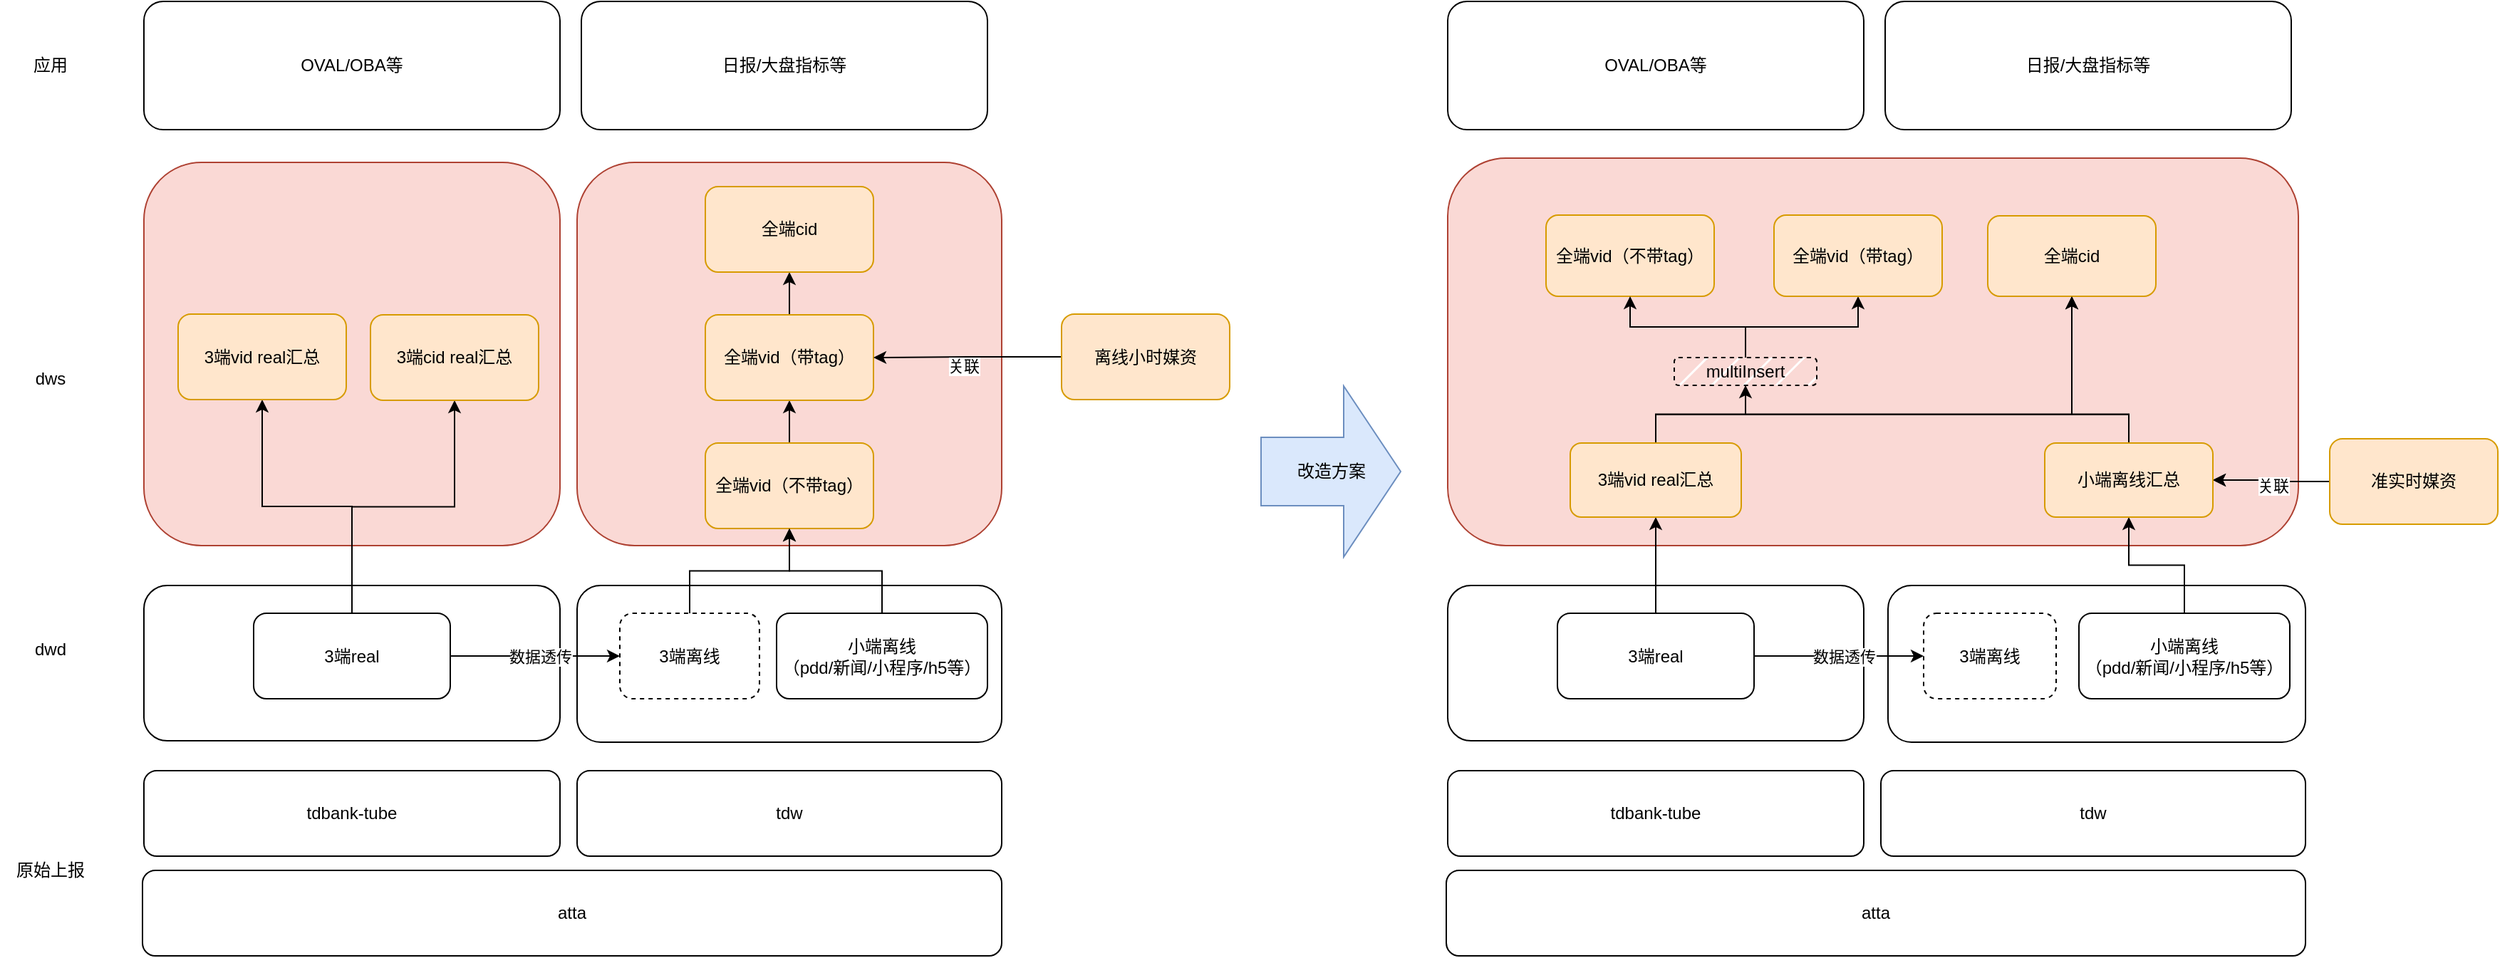 <mxfile version="21.0.6" type="github">
  <diagram name="第 1 页" id="a8bgi-aEy4bfx3oBJa2q">
    <mxGraphModel dx="1306" dy="736" grid="1" gridSize="10" guides="1" tooltips="1" connect="1" arrows="1" fold="1" page="1" pageScale="1" pageWidth="827" pageHeight="1169" math="0" shadow="0">
      <root>
        <mxCell id="0" />
        <mxCell id="1" parent="0" />
        <mxCell id="Djf3IF8Wzhi6LQnPZfXk-45" value="" style="rounded=1;whiteSpace=wrap;html=1;" vertex="1" parent="1">
          <mxGeometry x="146" y="500" width="292" height="109" as="geometry" />
        </mxCell>
        <mxCell id="Djf3IF8Wzhi6LQnPZfXk-47" value="" style="rounded=1;whiteSpace=wrap;html=1;" vertex="1" parent="1">
          <mxGeometry x="450" y="500" width="298" height="110" as="geometry" />
        </mxCell>
        <mxCell id="Djf3IF8Wzhi6LQnPZfXk-54" value="" style="rounded=1;whiteSpace=wrap;html=1;fillColor=#fad9d5;strokeColor=#ae4132;" vertex="1" parent="1">
          <mxGeometry x="450" y="203" width="298" height="269" as="geometry" />
        </mxCell>
        <mxCell id="Djf3IF8Wzhi6LQnPZfXk-50" value="" style="rounded=1;whiteSpace=wrap;html=1;fillColor=#fad9d5;strokeColor=#ae4132;" vertex="1" parent="1">
          <mxGeometry x="146" y="203" width="292" height="269" as="geometry" />
        </mxCell>
        <mxCell id="Djf3IF8Wzhi6LQnPZfXk-40" value="atta" style="rounded=1;whiteSpace=wrap;html=1;" vertex="1" parent="1">
          <mxGeometry x="145" y="700" width="603" height="60" as="geometry" />
        </mxCell>
        <mxCell id="Djf3IF8Wzhi6LQnPZfXk-41" value="tdbank-tube" style="rounded=1;whiteSpace=wrap;html=1;" vertex="1" parent="1">
          <mxGeometry x="146" y="630" width="292" height="60" as="geometry" />
        </mxCell>
        <mxCell id="Djf3IF8Wzhi6LQnPZfXk-42" value="tdw" style="rounded=1;whiteSpace=wrap;html=1;" vertex="1" parent="1">
          <mxGeometry x="450" y="630" width="298" height="60" as="geometry" />
        </mxCell>
        <mxCell id="Djf3IF8Wzhi6LQnPZfXk-43" value="原始上报" style="text;html=1;align=center;verticalAlign=middle;resizable=0;points=[];autosize=1;strokeColor=none;fillColor=none;labelBackgroundColor=none;" vertex="1" parent="1">
          <mxGeometry x="45" y="685" width="70" height="30" as="geometry" />
        </mxCell>
        <mxCell id="Djf3IF8Wzhi6LQnPZfXk-44" value="dwd" style="text;html=1;align=center;verticalAlign=middle;resizable=0;points=[];autosize=1;strokeColor=none;fillColor=none;labelBackgroundColor=none;" vertex="1" parent="1">
          <mxGeometry x="55" y="529.5" width="50" height="30" as="geometry" />
        </mxCell>
        <mxCell id="Djf3IF8Wzhi6LQnPZfXk-60" value="" style="edgeStyle=orthogonalEdgeStyle;rounded=0;orthogonalLoop=1;jettySize=auto;html=1;" edge="1" parent="1" source="Djf3IF8Wzhi6LQnPZfXk-46" target="Djf3IF8Wzhi6LQnPZfXk-53">
          <mxGeometry relative="1" as="geometry" />
        </mxCell>
        <mxCell id="Djf3IF8Wzhi6LQnPZfXk-61" style="edgeStyle=orthogonalEdgeStyle;rounded=0;orthogonalLoop=1;jettySize=auto;html=1;exitX=0.5;exitY=0;exitDx=0;exitDy=0;entryX=0.5;entryY=1;entryDx=0;entryDy=0;" edge="1" parent="1" source="Djf3IF8Wzhi6LQnPZfXk-46" target="Djf3IF8Wzhi6LQnPZfXk-52">
          <mxGeometry relative="1" as="geometry" />
        </mxCell>
        <mxCell id="Djf3IF8Wzhi6LQnPZfXk-108" style="edgeStyle=orthogonalEdgeStyle;rounded=0;orthogonalLoop=1;jettySize=auto;html=1;exitX=1;exitY=0.5;exitDx=0;exitDy=0;entryX=0;entryY=0.5;entryDx=0;entryDy=0;" edge="1" parent="1" source="Djf3IF8Wzhi6LQnPZfXk-46" target="Djf3IF8Wzhi6LQnPZfXk-107">
          <mxGeometry relative="1" as="geometry" />
        </mxCell>
        <mxCell id="Djf3IF8Wzhi6LQnPZfXk-110" value="数据透传" style="edgeLabel;html=1;align=center;verticalAlign=middle;resizable=0;points=[];" vertex="1" connectable="0" parent="Djf3IF8Wzhi6LQnPZfXk-108">
          <mxGeometry x="0.009" y="-2" relative="1" as="geometry">
            <mxPoint x="3" y="-2" as="offset" />
          </mxGeometry>
        </mxCell>
        <mxCell id="Djf3IF8Wzhi6LQnPZfXk-46" value="3端real" style="rounded=1;whiteSpace=wrap;html=1;" vertex="1" parent="1">
          <mxGeometry x="223" y="519.5" width="138" height="60" as="geometry" />
        </mxCell>
        <mxCell id="Djf3IF8Wzhi6LQnPZfXk-51" value="应用" style="text;html=1;align=center;verticalAlign=middle;resizable=0;points=[];autosize=1;strokeColor=none;fillColor=none;labelBackgroundColor=none;" vertex="1" parent="1">
          <mxGeometry x="55" y="120" width="50" height="30" as="geometry" />
        </mxCell>
        <mxCell id="Djf3IF8Wzhi6LQnPZfXk-52" value="3端vid real汇总" style="rounded=1;whiteSpace=wrap;html=1;fillColor=#ffe6cc;strokeColor=#d79b00;" vertex="1" parent="1">
          <mxGeometry x="170" y="309.5" width="118" height="60" as="geometry" />
        </mxCell>
        <mxCell id="Djf3IF8Wzhi6LQnPZfXk-53" value="3端cid real汇总" style="rounded=1;whiteSpace=wrap;html=1;fillColor=#ffe6cc;strokeColor=#d79b00;" vertex="1" parent="1">
          <mxGeometry x="305" y="310" width="118" height="60" as="geometry" />
        </mxCell>
        <mxCell id="Djf3IF8Wzhi6LQnPZfXk-59" value="" style="edgeStyle=orthogonalEdgeStyle;rounded=0;orthogonalLoop=1;jettySize=auto;html=1;" edge="1" parent="1" source="Djf3IF8Wzhi6LQnPZfXk-55" target="Djf3IF8Wzhi6LQnPZfXk-56">
          <mxGeometry relative="1" as="geometry" />
        </mxCell>
        <mxCell id="Djf3IF8Wzhi6LQnPZfXk-55" value="全端vid（不带tag）" style="rounded=1;whiteSpace=wrap;html=1;fillColor=#ffe6cc;strokeColor=#d79b00;" vertex="1" parent="1">
          <mxGeometry x="540" y="400" width="118" height="60" as="geometry" />
        </mxCell>
        <mxCell id="Djf3IF8Wzhi6LQnPZfXk-58" value="" style="edgeStyle=orthogonalEdgeStyle;rounded=0;orthogonalLoop=1;jettySize=auto;html=1;" edge="1" parent="1" source="Djf3IF8Wzhi6LQnPZfXk-56" target="Djf3IF8Wzhi6LQnPZfXk-57">
          <mxGeometry relative="1" as="geometry" />
        </mxCell>
        <mxCell id="Djf3IF8Wzhi6LQnPZfXk-56" value="全端vid（带tag）" style="rounded=1;whiteSpace=wrap;html=1;fillColor=#ffe6cc;strokeColor=#d79b00;" vertex="1" parent="1">
          <mxGeometry x="540" y="310" width="118" height="60" as="geometry" />
        </mxCell>
        <mxCell id="Djf3IF8Wzhi6LQnPZfXk-57" value="全端cid" style="rounded=1;whiteSpace=wrap;html=1;fillColor=#ffe6cc;strokeColor=#d79b00;" vertex="1" parent="1">
          <mxGeometry x="540" y="220" width="118" height="60" as="geometry" />
        </mxCell>
        <mxCell id="Djf3IF8Wzhi6LQnPZfXk-65" style="edgeStyle=orthogonalEdgeStyle;rounded=0;orthogonalLoop=1;jettySize=auto;html=1;exitX=0;exitY=0.5;exitDx=0;exitDy=0;entryX=1;entryY=0.5;entryDx=0;entryDy=0;" edge="1" parent="1" source="Djf3IF8Wzhi6LQnPZfXk-63" target="Djf3IF8Wzhi6LQnPZfXk-56">
          <mxGeometry relative="1" as="geometry" />
        </mxCell>
        <mxCell id="Djf3IF8Wzhi6LQnPZfXk-66" value="关联" style="edgeLabel;html=1;align=center;verticalAlign=middle;resizable=0;points=[];" vertex="1" connectable="0" parent="Djf3IF8Wzhi6LQnPZfXk-65">
          <mxGeometry x="0.004" y="3" relative="1" as="geometry">
            <mxPoint x="-3" y="3" as="offset" />
          </mxGeometry>
        </mxCell>
        <mxCell id="Djf3IF8Wzhi6LQnPZfXk-63" value="离线小时媒资" style="rounded=1;whiteSpace=wrap;html=1;fillColor=#ffe6cc;strokeColor=#d79b00;" vertex="1" parent="1">
          <mxGeometry x="790" y="309.5" width="118" height="60" as="geometry" />
        </mxCell>
        <mxCell id="Djf3IF8Wzhi6LQnPZfXk-67" value="dws" style="text;html=1;align=center;verticalAlign=middle;resizable=0;points=[];autosize=1;strokeColor=none;fillColor=none;labelBackgroundColor=none;" vertex="1" parent="1">
          <mxGeometry x="60" y="340" width="40" height="30" as="geometry" />
        </mxCell>
        <mxCell id="Djf3IF8Wzhi6LQnPZfXk-68" value="OVAL/OBA等" style="rounded=1;whiteSpace=wrap;html=1;" vertex="1" parent="1">
          <mxGeometry x="146" y="90" width="292" height="90" as="geometry" />
        </mxCell>
        <mxCell id="Djf3IF8Wzhi6LQnPZfXk-70" value="日报/大盘指标等" style="rounded=1;whiteSpace=wrap;html=1;" vertex="1" parent="1">
          <mxGeometry x="453" y="90" width="285" height="90" as="geometry" />
        </mxCell>
        <mxCell id="Djf3IF8Wzhi6LQnPZfXk-71" value="改造方案" style="html=1;shadow=0;dashed=0;align=center;verticalAlign=middle;shape=mxgraph.arrows2.arrow;dy=0.6;dx=40;notch=0;fillColor=#dae8fc;strokeColor=#6c8ebf;" vertex="1" parent="1">
          <mxGeometry x="930" y="360" width="98" height="120" as="geometry" />
        </mxCell>
        <mxCell id="Djf3IF8Wzhi6LQnPZfXk-112" style="edgeStyle=orthogonalEdgeStyle;rounded=0;orthogonalLoop=1;jettySize=auto;html=1;exitX=0.5;exitY=0;exitDx=0;exitDy=0;entryX=0.5;entryY=1;entryDx=0;entryDy=0;" edge="1" parent="1" source="Djf3IF8Wzhi6LQnPZfXk-100" target="Djf3IF8Wzhi6LQnPZfXk-55">
          <mxGeometry relative="1" as="geometry" />
        </mxCell>
        <mxCell id="Djf3IF8Wzhi6LQnPZfXk-100" value="小端离线&lt;br&gt;（pdd/新闻/小程序/h5等）" style="rounded=1;whiteSpace=wrap;html=1;" vertex="1" parent="1">
          <mxGeometry x="590" y="519.5" width="148" height="60" as="geometry" />
        </mxCell>
        <mxCell id="Djf3IF8Wzhi6LQnPZfXk-111" style="edgeStyle=orthogonalEdgeStyle;rounded=0;orthogonalLoop=1;jettySize=auto;html=1;exitX=0.5;exitY=0;exitDx=0;exitDy=0;" edge="1" parent="1" source="Djf3IF8Wzhi6LQnPZfXk-107" target="Djf3IF8Wzhi6LQnPZfXk-55">
          <mxGeometry relative="1" as="geometry" />
        </mxCell>
        <mxCell id="Djf3IF8Wzhi6LQnPZfXk-107" value="3端离线" style="rounded=1;whiteSpace=wrap;html=1;gradientColor=none;dashed=1;" vertex="1" parent="1">
          <mxGeometry x="480" y="519.5" width="98" height="60" as="geometry" />
        </mxCell>
        <mxCell id="Djf3IF8Wzhi6LQnPZfXk-113" value="" style="rounded=1;whiteSpace=wrap;html=1;" vertex="1" parent="1">
          <mxGeometry x="1061" y="500" width="292" height="109" as="geometry" />
        </mxCell>
        <mxCell id="Djf3IF8Wzhi6LQnPZfXk-114" value="" style="rounded=1;whiteSpace=wrap;html=1;" vertex="1" parent="1">
          <mxGeometry x="1370" y="500" width="293" height="110" as="geometry" />
        </mxCell>
        <mxCell id="Djf3IF8Wzhi6LQnPZfXk-116" value="" style="rounded=1;whiteSpace=wrap;html=1;fillColor=#fad9d5;strokeColor=#ae4132;" vertex="1" parent="1">
          <mxGeometry x="1061" y="200" width="597" height="272" as="geometry" />
        </mxCell>
        <mxCell id="Djf3IF8Wzhi6LQnPZfXk-117" value="atta" style="rounded=1;whiteSpace=wrap;html=1;" vertex="1" parent="1">
          <mxGeometry x="1060" y="700" width="603" height="60" as="geometry" />
        </mxCell>
        <mxCell id="Djf3IF8Wzhi6LQnPZfXk-118" value="tdbank-tube" style="rounded=1;whiteSpace=wrap;html=1;" vertex="1" parent="1">
          <mxGeometry x="1061" y="630" width="292" height="60" as="geometry" />
        </mxCell>
        <mxCell id="Djf3IF8Wzhi6LQnPZfXk-119" value="tdw" style="rounded=1;whiteSpace=wrap;html=1;" vertex="1" parent="1">
          <mxGeometry x="1365" y="630" width="298" height="60" as="geometry" />
        </mxCell>
        <mxCell id="Djf3IF8Wzhi6LQnPZfXk-123" style="edgeStyle=orthogonalEdgeStyle;rounded=0;orthogonalLoop=1;jettySize=auto;html=1;exitX=0.5;exitY=0;exitDx=0;exitDy=0;entryX=0.5;entryY=1;entryDx=0;entryDy=0;" edge="1" parent="1" source="Djf3IF8Wzhi6LQnPZfXk-126" target="Djf3IF8Wzhi6LQnPZfXk-128">
          <mxGeometry relative="1" as="geometry" />
        </mxCell>
        <mxCell id="Djf3IF8Wzhi6LQnPZfXk-124" style="edgeStyle=orthogonalEdgeStyle;rounded=0;orthogonalLoop=1;jettySize=auto;html=1;exitX=1;exitY=0.5;exitDx=0;exitDy=0;entryX=0;entryY=0.5;entryDx=0;entryDy=0;" edge="1" parent="1" source="Djf3IF8Wzhi6LQnPZfXk-126" target="Djf3IF8Wzhi6LQnPZfXk-144">
          <mxGeometry relative="1" as="geometry" />
        </mxCell>
        <mxCell id="Djf3IF8Wzhi6LQnPZfXk-125" value="数据透传" style="edgeLabel;html=1;align=center;verticalAlign=middle;resizable=0;points=[];" vertex="1" connectable="0" parent="Djf3IF8Wzhi6LQnPZfXk-124">
          <mxGeometry x="0.009" y="-2" relative="1" as="geometry">
            <mxPoint x="3" y="-2" as="offset" />
          </mxGeometry>
        </mxCell>
        <mxCell id="Djf3IF8Wzhi6LQnPZfXk-126" value="3端real" style="rounded=1;whiteSpace=wrap;html=1;" vertex="1" parent="1">
          <mxGeometry x="1138" y="519.5" width="138" height="60" as="geometry" />
        </mxCell>
        <mxCell id="Djf3IF8Wzhi6LQnPZfXk-147" value="" style="edgeStyle=orthogonalEdgeStyle;rounded=0;orthogonalLoop=1;jettySize=auto;html=1;" edge="1" parent="1" source="Djf3IF8Wzhi6LQnPZfXk-128" target="Djf3IF8Wzhi6LQnPZfXk-133">
          <mxGeometry relative="1" as="geometry" />
        </mxCell>
        <mxCell id="Djf3IF8Wzhi6LQnPZfXk-152" style="edgeStyle=orthogonalEdgeStyle;rounded=0;orthogonalLoop=1;jettySize=auto;html=1;exitX=0.5;exitY=0;exitDx=0;exitDy=0;entryX=0.5;entryY=1;entryDx=0;entryDy=0;" edge="1" parent="1" source="Djf3IF8Wzhi6LQnPZfXk-128" target="Djf3IF8Wzhi6LQnPZfXk-134">
          <mxGeometry relative="1" as="geometry">
            <Array as="points">
              <mxPoint x="1207" y="380" />
              <mxPoint x="1499" y="380" />
            </Array>
          </mxGeometry>
        </mxCell>
        <mxCell id="Djf3IF8Wzhi6LQnPZfXk-128" value="3端vid real汇总" style="rounded=1;whiteSpace=wrap;html=1;fillColor=#ffe6cc;strokeColor=#d79b00;" vertex="1" parent="1">
          <mxGeometry x="1147" y="400" width="120" height="52" as="geometry" />
        </mxCell>
        <mxCell id="Djf3IF8Wzhi6LQnPZfXk-131" value="全端vid（不带tag）" style="rounded=1;whiteSpace=wrap;html=1;fillColor=#ffe6cc;strokeColor=#d79b00;" vertex="1" parent="1">
          <mxGeometry x="1130" y="240" width="118" height="57" as="geometry" />
        </mxCell>
        <mxCell id="Djf3IF8Wzhi6LQnPZfXk-160" style="edgeStyle=orthogonalEdgeStyle;rounded=0;orthogonalLoop=1;jettySize=auto;html=1;exitX=0.5;exitY=0;exitDx=0;exitDy=0;entryX=0.5;entryY=1;entryDx=0;entryDy=0;" edge="1" parent="1" source="Djf3IF8Wzhi6LQnPZfXk-133" target="Djf3IF8Wzhi6LQnPZfXk-131">
          <mxGeometry relative="1" as="geometry" />
        </mxCell>
        <mxCell id="Djf3IF8Wzhi6LQnPZfXk-161" style="edgeStyle=orthogonalEdgeStyle;rounded=0;orthogonalLoop=1;jettySize=auto;html=1;exitX=0.5;exitY=0;exitDx=0;exitDy=0;entryX=0.5;entryY=1;entryDx=0;entryDy=0;" edge="1" parent="1" source="Djf3IF8Wzhi6LQnPZfXk-133" target="Djf3IF8Wzhi6LQnPZfXk-159">
          <mxGeometry relative="1" as="geometry" />
        </mxCell>
        <mxCell id="Djf3IF8Wzhi6LQnPZfXk-133" value="multiInsert" style="rounded=1;whiteSpace=wrap;html=1;shadow=0;fillStyle=hatch;dashed=1;" vertex="1" parent="1">
          <mxGeometry x="1220" y="340" width="100" height="19.5" as="geometry" />
        </mxCell>
        <mxCell id="Djf3IF8Wzhi6LQnPZfXk-134" value="全端cid" style="rounded=1;whiteSpace=wrap;html=1;fillColor=#ffe6cc;strokeColor=#d79b00;" vertex="1" parent="1">
          <mxGeometry x="1440" y="240.5" width="118" height="56.5" as="geometry" />
        </mxCell>
        <mxCell id="Djf3IF8Wzhi6LQnPZfXk-135" style="edgeStyle=orthogonalEdgeStyle;rounded=0;orthogonalLoop=1;jettySize=auto;html=1;exitX=0;exitY=0.5;exitDx=0;exitDy=0;entryX=1;entryY=0.5;entryDx=0;entryDy=0;" edge="1" parent="1" source="Djf3IF8Wzhi6LQnPZfXk-137" target="Djf3IF8Wzhi6LQnPZfXk-145">
          <mxGeometry relative="1" as="geometry" />
        </mxCell>
        <mxCell id="Djf3IF8Wzhi6LQnPZfXk-155" value="" style="edgeStyle=orthogonalEdgeStyle;rounded=0;orthogonalLoop=1;jettySize=auto;html=1;" edge="1" parent="1" source="Djf3IF8Wzhi6LQnPZfXk-137" target="Djf3IF8Wzhi6LQnPZfXk-145">
          <mxGeometry relative="1" as="geometry" />
        </mxCell>
        <mxCell id="Djf3IF8Wzhi6LQnPZfXk-157" value="关联" style="edgeLabel;html=1;align=center;verticalAlign=middle;resizable=0;points=[];" vertex="1" connectable="0" parent="Djf3IF8Wzhi6LQnPZfXk-155">
          <mxGeometry x="-0.025" y="3" relative="1" as="geometry">
            <mxPoint as="offset" />
          </mxGeometry>
        </mxCell>
        <mxCell id="Djf3IF8Wzhi6LQnPZfXk-137" value="准实时媒资" style="rounded=1;whiteSpace=wrap;html=1;fillColor=#ffe6cc;strokeColor=#d79b00;" vertex="1" parent="1">
          <mxGeometry x="1680" y="397" width="118" height="60" as="geometry" />
        </mxCell>
        <mxCell id="Djf3IF8Wzhi6LQnPZfXk-139" value="OVAL/OBA等" style="rounded=1;whiteSpace=wrap;html=1;" vertex="1" parent="1">
          <mxGeometry x="1061" y="90" width="292" height="90" as="geometry" />
        </mxCell>
        <mxCell id="Djf3IF8Wzhi6LQnPZfXk-140" value="日报/大盘指标等" style="rounded=1;whiteSpace=wrap;html=1;" vertex="1" parent="1">
          <mxGeometry x="1368" y="90" width="285" height="90" as="geometry" />
        </mxCell>
        <mxCell id="Djf3IF8Wzhi6LQnPZfXk-146" style="edgeStyle=orthogonalEdgeStyle;rounded=0;orthogonalLoop=1;jettySize=auto;html=1;exitX=0.5;exitY=0;exitDx=0;exitDy=0;entryX=0.5;entryY=1;entryDx=0;entryDy=0;" edge="1" parent="1" source="Djf3IF8Wzhi6LQnPZfXk-142" target="Djf3IF8Wzhi6LQnPZfXk-145">
          <mxGeometry relative="1" as="geometry" />
        </mxCell>
        <mxCell id="Djf3IF8Wzhi6LQnPZfXk-142" value="小端离线&lt;br&gt;（pdd/新闻/小程序/h5等）" style="rounded=1;whiteSpace=wrap;html=1;" vertex="1" parent="1">
          <mxGeometry x="1504" y="519.5" width="148" height="60" as="geometry" />
        </mxCell>
        <mxCell id="Djf3IF8Wzhi6LQnPZfXk-144" value="3端离线" style="rounded=1;whiteSpace=wrap;html=1;gradientColor=none;dashed=1;" vertex="1" parent="1">
          <mxGeometry x="1395" y="519.5" width="93" height="60" as="geometry" />
        </mxCell>
        <mxCell id="Djf3IF8Wzhi6LQnPZfXk-149" style="edgeStyle=orthogonalEdgeStyle;rounded=0;orthogonalLoop=1;jettySize=auto;html=1;exitX=0.5;exitY=0;exitDx=0;exitDy=0;entryX=0.5;entryY=1;entryDx=0;entryDy=0;startArrow=none;startFill=0;endArrow=none;endFill=0;" edge="1" parent="1" source="Djf3IF8Wzhi6LQnPZfXk-145" target="Djf3IF8Wzhi6LQnPZfXk-133">
          <mxGeometry relative="1" as="geometry" />
        </mxCell>
        <mxCell id="Djf3IF8Wzhi6LQnPZfXk-153" style="edgeStyle=orthogonalEdgeStyle;rounded=0;orthogonalLoop=1;jettySize=auto;html=1;exitX=0.5;exitY=0;exitDx=0;exitDy=0;entryX=0.5;entryY=1;entryDx=0;entryDy=0;" edge="1" parent="1" source="Djf3IF8Wzhi6LQnPZfXk-145" target="Djf3IF8Wzhi6LQnPZfXk-134">
          <mxGeometry relative="1" as="geometry">
            <Array as="points">
              <mxPoint x="1539" y="380" />
              <mxPoint x="1499" y="380" />
            </Array>
          </mxGeometry>
        </mxCell>
        <mxCell id="Djf3IF8Wzhi6LQnPZfXk-145" value="小端离线汇总" style="rounded=1;whiteSpace=wrap;html=1;fillColor=#ffe6cc;strokeColor=#d79b00;" vertex="1" parent="1">
          <mxGeometry x="1480" y="400" width="118" height="52" as="geometry" />
        </mxCell>
        <mxCell id="Djf3IF8Wzhi6LQnPZfXk-159" value="全端vid（带tag）" style="rounded=1;whiteSpace=wrap;html=1;fillColor=#ffe6cc;strokeColor=#d79b00;" vertex="1" parent="1">
          <mxGeometry x="1290" y="240" width="118" height="57" as="geometry" />
        </mxCell>
      </root>
    </mxGraphModel>
  </diagram>
</mxfile>
